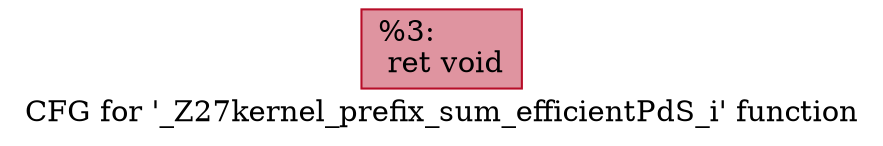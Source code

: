 digraph "CFG for '_Z27kernel_prefix_sum_efficientPdS_i' function" {
	label="CFG for '_Z27kernel_prefix_sum_efficientPdS_i' function";

	Node0x586b900 [shape=record,color="#b70d28ff", style=filled, fillcolor="#b70d2870",label="{%3:\l  ret void\l}"];
}
